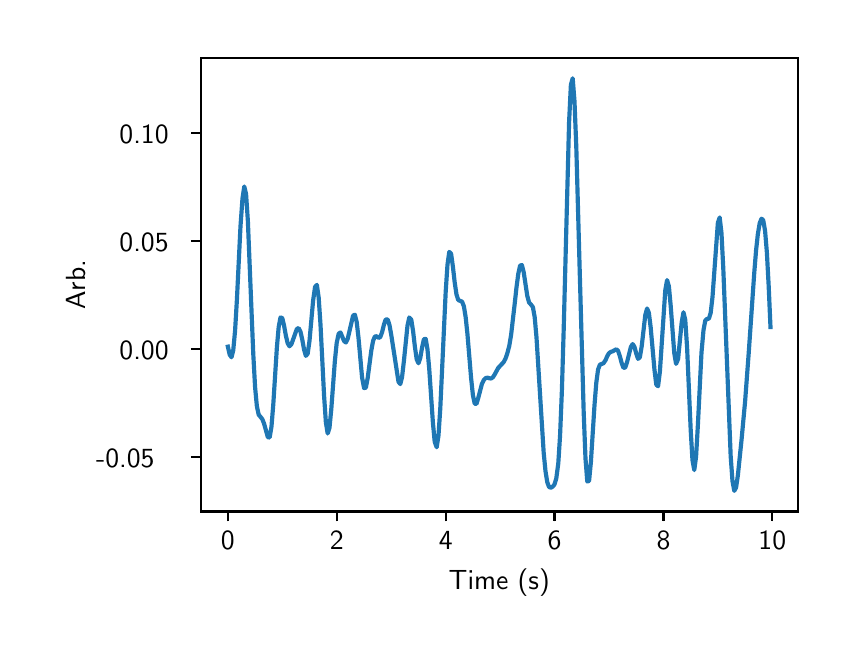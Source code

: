 \begingroup%
\makeatletter%
\begin{pgfpicture}%
\pgfpathrectangle{\pgfpointorigin}{\pgfqpoint{4.0in}{3.0in}}%
\pgfusepath{use as bounding box, clip}%
\begin{pgfscope}%
\pgfsetbuttcap%
\pgfsetmiterjoin%
\definecolor{currentfill}{rgb}{1.0,1.0,1.0}%
\pgfsetfillcolor{currentfill}%
\pgfsetlinewidth{0.0pt}%
\definecolor{currentstroke}{rgb}{1.0,1.0,1.0}%
\pgfsetstrokecolor{currentstroke}%
\pgfsetdash{}{0pt}%
\pgfpathmoveto{\pgfqpoint{0.0in}{0.0in}}%
\pgfpathlineto{\pgfqpoint{4.0in}{0.0in}}%
\pgfpathlineto{\pgfqpoint{4.0in}{3.0in}}%
\pgfpathlineto{\pgfqpoint{0.0in}{3.0in}}%
\pgfpathclose%
\pgfusepath{fill}%
\end{pgfscope}%
\begin{pgfscope}%
\pgfsetbuttcap%
\pgfsetmiterjoin%
\definecolor{currentfill}{rgb}{1.0,1.0,1.0}%
\pgfsetfillcolor{currentfill}%
\pgfsetlinewidth{0.0pt}%
\definecolor{currentstroke}{rgb}{0.0,0.0,0.0}%
\pgfsetstrokecolor{currentstroke}%
\pgfsetstrokeopacity{0.0}%
\pgfsetdash{}{0pt}%
\pgfpathmoveto{\pgfqpoint{0.865in}{0.581in}}%
\pgfpathlineto{\pgfqpoint{3.85in}{0.581in}}%
\pgfpathlineto{\pgfqpoint{3.85in}{2.85in}}%
\pgfpathlineto{\pgfqpoint{0.865in}{2.85in}}%
\pgfpathclose%
\pgfusepath{fill}%
\end{pgfscope}%
\begin{pgfscope}%
\pgfsetbuttcap%
\pgfsetroundjoin%
\definecolor{currentfill}{rgb}{0.0,0.0,0.0}%
\pgfsetfillcolor{currentfill}%
\pgfsetlinewidth{0.803pt}%
\definecolor{currentstroke}{rgb}{0.0,0.0,0.0}%
\pgfsetstrokecolor{currentstroke}%
\pgfsetdash{}{0pt}%
\pgfsys@defobject{currentmarker}{\pgfqpoint{0.0in}{-0.049in}}{\pgfqpoint{0.0in}{0.0in}}{%
\pgfpathmoveto{\pgfqpoint{0.0in}{0.0in}}%
\pgfpathlineto{\pgfqpoint{0.0in}{-0.049in}}%
\pgfusepath{stroke,fill}%
}%
\begin{pgfscope}%
\pgfsys@transformshift{1.001in}{0.581in}%
\pgfsys@useobject{currentmarker}{}%
\end{pgfscope}%
\end{pgfscope}%
\begin{pgfscope}%
\definecolor{textcolor}{rgb}{0.0,0.0,0.0}%
\pgfsetstrokecolor{textcolor}%
\pgfsetfillcolor{textcolor}%
\pgftext[x=1.001in,y=0.483in,,top]{\color{textcolor}\sffamily\fontsize{10.0}{12.0}\selectfont 0}%
\end{pgfscope}%
\begin{pgfscope}%
\pgfsetbuttcap%
\pgfsetroundjoin%
\definecolor{currentfill}{rgb}{0.0,0.0,0.0}%
\pgfsetfillcolor{currentfill}%
\pgfsetlinewidth{0.803pt}%
\definecolor{currentstroke}{rgb}{0.0,0.0,0.0}%
\pgfsetstrokecolor{currentstroke}%
\pgfsetdash{}{0pt}%
\pgfsys@defobject{currentmarker}{\pgfqpoint{0.0in}{-0.049in}}{\pgfqpoint{0.0in}{0.0in}}{%
\pgfpathmoveto{\pgfqpoint{0.0in}{0.0in}}%
\pgfpathlineto{\pgfqpoint{0.0in}{-0.049in}}%
\pgfusepath{stroke,fill}%
}%
\begin{pgfscope}%
\pgfsys@transformshift{1.545in}{0.581in}%
\pgfsys@useobject{currentmarker}{}%
\end{pgfscope}%
\end{pgfscope}%
\begin{pgfscope}%
\definecolor{textcolor}{rgb}{0.0,0.0,0.0}%
\pgfsetstrokecolor{textcolor}%
\pgfsetfillcolor{textcolor}%
\pgftext[x=1.545in,y=0.483in,,top]{\color{textcolor}\sffamily\fontsize{10.0}{12.0}\selectfont 2}%
\end{pgfscope}%
\begin{pgfscope}%
\pgfsetbuttcap%
\pgfsetroundjoin%
\definecolor{currentfill}{rgb}{0.0,0.0,0.0}%
\pgfsetfillcolor{currentfill}%
\pgfsetlinewidth{0.803pt}%
\definecolor{currentstroke}{rgb}{0.0,0.0,0.0}%
\pgfsetstrokecolor{currentstroke}%
\pgfsetdash{}{0pt}%
\pgfsys@defobject{currentmarker}{\pgfqpoint{0.0in}{-0.049in}}{\pgfqpoint{0.0in}{0.0in}}{%
\pgfpathmoveto{\pgfqpoint{0.0in}{0.0in}}%
\pgfpathlineto{\pgfqpoint{0.0in}{-0.049in}}%
\pgfusepath{stroke,fill}%
}%
\begin{pgfscope}%
\pgfsys@transformshift{2.09in}{0.581in}%
\pgfsys@useobject{currentmarker}{}%
\end{pgfscope}%
\end{pgfscope}%
\begin{pgfscope}%
\definecolor{textcolor}{rgb}{0.0,0.0,0.0}%
\pgfsetstrokecolor{textcolor}%
\pgfsetfillcolor{textcolor}%
\pgftext[x=2.09in,y=0.483in,,top]{\color{textcolor}\sffamily\fontsize{10.0}{12.0}\selectfont 4}%
\end{pgfscope}%
\begin{pgfscope}%
\pgfsetbuttcap%
\pgfsetroundjoin%
\definecolor{currentfill}{rgb}{0.0,0.0,0.0}%
\pgfsetfillcolor{currentfill}%
\pgfsetlinewidth{0.803pt}%
\definecolor{currentstroke}{rgb}{0.0,0.0,0.0}%
\pgfsetstrokecolor{currentstroke}%
\pgfsetdash{}{0pt}%
\pgfsys@defobject{currentmarker}{\pgfqpoint{0.0in}{-0.049in}}{\pgfqpoint{0.0in}{0.0in}}{%
\pgfpathmoveto{\pgfqpoint{0.0in}{0.0in}}%
\pgfpathlineto{\pgfqpoint{0.0in}{-0.049in}}%
\pgfusepath{stroke,fill}%
}%
\begin{pgfscope}%
\pgfsys@transformshift{2.634in}{0.581in}%
\pgfsys@useobject{currentmarker}{}%
\end{pgfscope}%
\end{pgfscope}%
\begin{pgfscope}%
\definecolor{textcolor}{rgb}{0.0,0.0,0.0}%
\pgfsetstrokecolor{textcolor}%
\pgfsetfillcolor{textcolor}%
\pgftext[x=2.634in,y=0.483in,,top]{\color{textcolor}\sffamily\fontsize{10.0}{12.0}\selectfont 6}%
\end{pgfscope}%
\begin{pgfscope}%
\pgfsetbuttcap%
\pgfsetroundjoin%
\definecolor{currentfill}{rgb}{0.0,0.0,0.0}%
\pgfsetfillcolor{currentfill}%
\pgfsetlinewidth{0.803pt}%
\definecolor{currentstroke}{rgb}{0.0,0.0,0.0}%
\pgfsetstrokecolor{currentstroke}%
\pgfsetdash{}{0pt}%
\pgfsys@defobject{currentmarker}{\pgfqpoint{0.0in}{-0.049in}}{\pgfqpoint{0.0in}{0.0in}}{%
\pgfpathmoveto{\pgfqpoint{0.0in}{0.0in}}%
\pgfpathlineto{\pgfqpoint{0.0in}{-0.049in}}%
\pgfusepath{stroke,fill}%
}%
\begin{pgfscope}%
\pgfsys@transformshift{3.179in}{0.581in}%
\pgfsys@useobject{currentmarker}{}%
\end{pgfscope}%
\end{pgfscope}%
\begin{pgfscope}%
\definecolor{textcolor}{rgb}{0.0,0.0,0.0}%
\pgfsetstrokecolor{textcolor}%
\pgfsetfillcolor{textcolor}%
\pgftext[x=3.179in,y=0.483in,,top]{\color{textcolor}\sffamily\fontsize{10.0}{12.0}\selectfont 8}%
\end{pgfscope}%
\begin{pgfscope}%
\pgfsetbuttcap%
\pgfsetroundjoin%
\definecolor{currentfill}{rgb}{0.0,0.0,0.0}%
\pgfsetfillcolor{currentfill}%
\pgfsetlinewidth{0.803pt}%
\definecolor{currentstroke}{rgb}{0.0,0.0,0.0}%
\pgfsetstrokecolor{currentstroke}%
\pgfsetdash{}{0pt}%
\pgfsys@defobject{currentmarker}{\pgfqpoint{0.0in}{-0.049in}}{\pgfqpoint{0.0in}{0.0in}}{%
\pgfpathmoveto{\pgfqpoint{0.0in}{0.0in}}%
\pgfpathlineto{\pgfqpoint{0.0in}{-0.049in}}%
\pgfusepath{stroke,fill}%
}%
\begin{pgfscope}%
\pgfsys@transformshift{3.723in}{0.581in}%
\pgfsys@useobject{currentmarker}{}%
\end{pgfscope}%
\end{pgfscope}%
\begin{pgfscope}%
\definecolor{textcolor}{rgb}{0.0,0.0,0.0}%
\pgfsetstrokecolor{textcolor}%
\pgfsetfillcolor{textcolor}%
\pgftext[x=3.723in,y=0.483in,,top]{\color{textcolor}\sffamily\fontsize{10.0}{12.0}\selectfont 10}%
\end{pgfscope}%
\begin{pgfscope}%
\definecolor{textcolor}{rgb}{0.0,0.0,0.0}%
\pgfsetstrokecolor{textcolor}%
\pgfsetfillcolor{textcolor}%
\pgftext[x=2.358in,y=0.293in,,top]{\color{textcolor}\sffamily\fontsize{10.0}{12.0}\selectfont Time (s)}%
\end{pgfscope}%
\begin{pgfscope}%
\pgfsetbuttcap%
\pgfsetroundjoin%
\definecolor{currentfill}{rgb}{0.0,0.0,0.0}%
\pgfsetfillcolor{currentfill}%
\pgfsetlinewidth{0.803pt}%
\definecolor{currentstroke}{rgb}{0.0,0.0,0.0}%
\pgfsetstrokecolor{currentstroke}%
\pgfsetdash{}{0pt}%
\pgfsys@defobject{currentmarker}{\pgfqpoint{-0.049in}{0.0in}}{\pgfqpoint{0.0in}{0.0in}}{%
\pgfpathmoveto{\pgfqpoint{0.0in}{0.0in}}%
\pgfpathlineto{\pgfqpoint{-0.049in}{0.0in}}%
\pgfusepath{stroke,fill}%
}%
\begin{pgfscope}%
\pgfsys@transformshift{0.865in}{0.854in}%
\pgfsys@useobject{currentmarker}{}%
\end{pgfscope}%
\end{pgfscope}%
\begin{pgfscope}%
\definecolor{textcolor}{rgb}{0.0,0.0,0.0}%
\pgfsetstrokecolor{textcolor}%
\pgfsetfillcolor{textcolor}%
\pgftext[x=0.342in, y=0.802in, left, base]{\color{textcolor}\sffamily\fontsize{10.0}{12.0}\selectfont −0.05}%
\end{pgfscope}%
\begin{pgfscope}%
\pgfsetbuttcap%
\pgfsetroundjoin%
\definecolor{currentfill}{rgb}{0.0,0.0,0.0}%
\pgfsetfillcolor{currentfill}%
\pgfsetlinewidth{0.803pt}%
\definecolor{currentstroke}{rgb}{0.0,0.0,0.0}%
\pgfsetstrokecolor{currentstroke}%
\pgfsetdash{}{0pt}%
\pgfsys@defobject{currentmarker}{\pgfqpoint{-0.049in}{0.0in}}{\pgfqpoint{0.0in}{0.0in}}{%
\pgfpathmoveto{\pgfqpoint{0.0in}{0.0in}}%
\pgfpathlineto{\pgfqpoint{-0.049in}{0.0in}}%
\pgfusepath{stroke,fill}%
}%
\begin{pgfscope}%
\pgfsys@transformshift{0.865in}{1.394in}%
\pgfsys@useobject{currentmarker}{}%
\end{pgfscope}%
\end{pgfscope}%
\begin{pgfscope}%
\definecolor{textcolor}{rgb}{0.0,0.0,0.0}%
\pgfsetstrokecolor{textcolor}%
\pgfsetfillcolor{textcolor}%
\pgftext[x=0.459in, y=1.341in, left, base]{\color{textcolor}\sffamily\fontsize{10.0}{12.0}\selectfont 0.00}%
\end{pgfscope}%
\begin{pgfscope}%
\pgfsetbuttcap%
\pgfsetroundjoin%
\definecolor{currentfill}{rgb}{0.0,0.0,0.0}%
\pgfsetfillcolor{currentfill}%
\pgfsetlinewidth{0.803pt}%
\definecolor{currentstroke}{rgb}{0.0,0.0,0.0}%
\pgfsetstrokecolor{currentstroke}%
\pgfsetdash{}{0pt}%
\pgfsys@defobject{currentmarker}{\pgfqpoint{-0.049in}{0.0in}}{\pgfqpoint{0.0in}{0.0in}}{%
\pgfpathmoveto{\pgfqpoint{0.0in}{0.0in}}%
\pgfpathlineto{\pgfqpoint{-0.049in}{0.0in}}%
\pgfusepath{stroke,fill}%
}%
\begin{pgfscope}%
\pgfsys@transformshift{0.865in}{1.934in}%
\pgfsys@useobject{currentmarker}{}%
\end{pgfscope}%
\end{pgfscope}%
\begin{pgfscope}%
\definecolor{textcolor}{rgb}{0.0,0.0,0.0}%
\pgfsetstrokecolor{textcolor}%
\pgfsetfillcolor{textcolor}%
\pgftext[x=0.459in, y=1.881in, left, base]{\color{textcolor}\sffamily\fontsize{10.0}{12.0}\selectfont 0.05}%
\end{pgfscope}%
\begin{pgfscope}%
\pgfsetbuttcap%
\pgfsetroundjoin%
\definecolor{currentfill}{rgb}{0.0,0.0,0.0}%
\pgfsetfillcolor{currentfill}%
\pgfsetlinewidth{0.803pt}%
\definecolor{currentstroke}{rgb}{0.0,0.0,0.0}%
\pgfsetstrokecolor{currentstroke}%
\pgfsetdash{}{0pt}%
\pgfsys@defobject{currentmarker}{\pgfqpoint{-0.049in}{0.0in}}{\pgfqpoint{0.0in}{0.0in}}{%
\pgfpathmoveto{\pgfqpoint{0.0in}{0.0in}}%
\pgfpathlineto{\pgfqpoint{-0.049in}{0.0in}}%
\pgfusepath{stroke,fill}%
}%
\begin{pgfscope}%
\pgfsys@transformshift{0.865in}{2.473in}%
\pgfsys@useobject{currentmarker}{}%
\end{pgfscope}%
\end{pgfscope}%
\begin{pgfscope}%
\definecolor{textcolor}{rgb}{0.0,0.0,0.0}%
\pgfsetstrokecolor{textcolor}%
\pgfsetfillcolor{textcolor}%
\pgftext[x=0.459in, y=2.42in, left, base]{\color{textcolor}\sffamily\fontsize{10.0}{12.0}\selectfont 0.10}%
\end{pgfscope}%
\begin{pgfscope}%
\definecolor{textcolor}{rgb}{0.0,0.0,0.0}%
\pgfsetstrokecolor{textcolor}%
\pgfsetfillcolor{textcolor}%
\pgftext[x=0.287in,y=1.715in,,bottom,rotate=90.0]{\color{textcolor}\sffamily\fontsize{10.0}{12.0}\selectfont Arb.}%
\end{pgfscope}%
\begin{pgfscope}%
\pgfpathrectangle{\pgfqpoint{0.865in}{0.581in}}{\pgfqpoint{2.985in}{2.269in}}%
\pgfusepath{clip}%
\pgfsetrectcap%
\pgfsetroundjoin%
\pgfsetlinewidth{1.506pt}%
\definecolor{currentstroke}{rgb}{0.122,0.467,0.706}%
\pgfsetstrokecolor{currentstroke}%
\pgfsetdash{}{0pt}%
\pgfpathmoveto{\pgfqpoint{1.001in}{1.405in}}%
\pgfpathlineto{\pgfqpoint{1.01in}{1.365in}}%
\pgfpathlineto{\pgfqpoint{1.019in}{1.352in}}%
\pgfpathlineto{\pgfqpoint{1.028in}{1.388in}}%
\pgfpathlineto{\pgfqpoint{1.037in}{1.485in}}%
\pgfpathlineto{\pgfqpoint{1.046in}{1.637in}}%
\pgfpathlineto{\pgfqpoint{1.064in}{2.006in}}%
\pgfpathlineto{\pgfqpoint{1.074in}{2.146in}}%
\pgfpathlineto{\pgfqpoint{1.083in}{2.206in}}%
\pgfpathlineto{\pgfqpoint{1.092in}{2.168in}}%
\pgfpathlineto{\pgfqpoint{1.101in}{2.033in}}%
\pgfpathlineto{\pgfqpoint{1.119in}{1.588in}}%
\pgfpathlineto{\pgfqpoint{1.128in}{1.368in}}%
\pgfpathlineto{\pgfqpoint{1.137in}{1.203in}}%
\pgfpathlineto{\pgfqpoint{1.146in}{1.107in}}%
\pgfpathlineto{\pgfqpoint{1.155in}{1.065in}}%
\pgfpathlineto{\pgfqpoint{1.173in}{1.043in}}%
\pgfpathlineto{\pgfqpoint{1.182in}{1.02in}}%
\pgfpathlineto{\pgfqpoint{1.201in}{0.952in}}%
\pgfpathlineto{\pgfqpoint{1.21in}{0.951in}}%
\pgfpathlineto{\pgfqpoint{1.219in}{1.005in}}%
\pgfpathlineto{\pgfqpoint{1.228in}{1.116in}}%
\pgfpathlineto{\pgfqpoint{1.246in}{1.401in}}%
\pgfpathlineto{\pgfqpoint{1.255in}{1.503in}}%
\pgfpathlineto{\pgfqpoint{1.264in}{1.551in}}%
\pgfpathlineto{\pgfqpoint{1.273in}{1.548in}}%
\pgfpathlineto{\pgfqpoint{1.282in}{1.51in}}%
\pgfpathlineto{\pgfqpoint{1.291in}{1.46in}}%
\pgfpathlineto{\pgfqpoint{1.3in}{1.422in}}%
\pgfpathlineto{\pgfqpoint{1.309in}{1.407in}}%
\pgfpathlineto{\pgfqpoint{1.319in}{1.418in}}%
\pgfpathlineto{\pgfqpoint{1.346in}{1.494in}}%
\pgfpathlineto{\pgfqpoint{1.355in}{1.498in}}%
\pgfpathlineto{\pgfqpoint{1.364in}{1.48in}}%
\pgfpathlineto{\pgfqpoint{1.373in}{1.44in}}%
\pgfpathlineto{\pgfqpoint{1.382in}{1.39in}}%
\pgfpathlineto{\pgfqpoint{1.391in}{1.359in}}%
\pgfpathlineto{\pgfqpoint{1.4in}{1.37in}}%
\pgfpathlineto{\pgfqpoint{1.409in}{1.433in}}%
\pgfpathlineto{\pgfqpoint{1.427in}{1.634in}}%
\pgfpathlineto{\pgfqpoint{1.437in}{1.704in}}%
\pgfpathlineto{\pgfqpoint{1.446in}{1.714in}}%
\pgfpathlineto{\pgfqpoint{1.455in}{1.65in}}%
\pgfpathlineto{\pgfqpoint{1.464in}{1.517in}}%
\pgfpathlineto{\pgfqpoint{1.482in}{1.16in}}%
\pgfpathlineto{\pgfqpoint{1.491in}{1.026in}}%
\pgfpathlineto{\pgfqpoint{1.5in}{0.971in}}%
\pgfpathlineto{\pgfqpoint{1.509in}{0.999in}}%
\pgfpathlineto{\pgfqpoint{1.518in}{1.092in}}%
\pgfpathlineto{\pgfqpoint{1.536in}{1.334in}}%
\pgfpathlineto{\pgfqpoint{1.545in}{1.423in}}%
\pgfpathlineto{\pgfqpoint{1.555in}{1.47in}}%
\pgfpathlineto{\pgfqpoint{1.564in}{1.476in}}%
\pgfpathlineto{\pgfqpoint{1.582in}{1.433in}}%
\pgfpathlineto{\pgfqpoint{1.591in}{1.426in}}%
\pgfpathlineto{\pgfqpoint{1.6in}{1.444in}}%
\pgfpathlineto{\pgfqpoint{1.627in}{1.56in}}%
\pgfpathlineto{\pgfqpoint{1.636in}{1.565in}}%
\pgfpathlineto{\pgfqpoint{1.645in}{1.529in}}%
\pgfpathlineto{\pgfqpoint{1.654in}{1.45in}}%
\pgfpathlineto{\pgfqpoint{1.672in}{1.251in}}%
\pgfpathlineto{\pgfqpoint{1.682in}{1.198in}}%
\pgfpathlineto{\pgfqpoint{1.691in}{1.2in}}%
\pgfpathlineto{\pgfqpoint{1.7in}{1.248in}}%
\pgfpathlineto{\pgfqpoint{1.718in}{1.385in}}%
\pgfpathlineto{\pgfqpoint{1.727in}{1.434in}}%
\pgfpathlineto{\pgfqpoint{1.736in}{1.456in}}%
\pgfpathlineto{\pgfqpoint{1.745in}{1.457in}}%
\pgfpathlineto{\pgfqpoint{1.754in}{1.449in}}%
\pgfpathlineto{\pgfqpoint{1.763in}{1.453in}}%
\pgfpathlineto{\pgfqpoint{1.772in}{1.477in}}%
\pgfpathlineto{\pgfqpoint{1.781in}{1.514in}}%
\pgfpathlineto{\pgfqpoint{1.79in}{1.541in}}%
\pgfpathlineto{\pgfqpoint{1.8in}{1.541in}}%
\pgfpathlineto{\pgfqpoint{1.809in}{1.513in}}%
\pgfpathlineto{\pgfqpoint{1.818in}{1.463in}}%
\pgfpathlineto{\pgfqpoint{1.854in}{1.23in}}%
\pgfpathlineto{\pgfqpoint{1.863in}{1.218in}}%
\pgfpathlineto{\pgfqpoint{1.872in}{1.254in}}%
\pgfpathlineto{\pgfqpoint{1.881in}{1.332in}}%
\pgfpathlineto{\pgfqpoint{1.899in}{1.51in}}%
\pgfpathlineto{\pgfqpoint{1.908in}{1.551in}}%
\pgfpathlineto{\pgfqpoint{1.918in}{1.54in}}%
\pgfpathlineto{\pgfqpoint{1.927in}{1.483in}}%
\pgfpathlineto{\pgfqpoint{1.936in}{1.405in}}%
\pgfpathlineto{\pgfqpoint{1.945in}{1.342in}}%
\pgfpathlineto{\pgfqpoint{1.954in}{1.322in}}%
\pgfpathlineto{\pgfqpoint{1.963in}{1.349in}}%
\pgfpathlineto{\pgfqpoint{1.972in}{1.401in}}%
\pgfpathlineto{\pgfqpoint{1.981in}{1.442in}}%
\pgfpathlineto{\pgfqpoint{1.99in}{1.444in}}%
\pgfpathlineto{\pgfqpoint{1.999in}{1.392in}}%
\pgfpathlineto{\pgfqpoint{2.008in}{1.291in}}%
\pgfpathlineto{\pgfqpoint{2.026in}{1.027in}}%
\pgfpathlineto{\pgfqpoint{2.035in}{0.93in}}%
\pgfpathlineto{\pgfqpoint{2.045in}{0.902in}}%
\pgfpathlineto{\pgfqpoint{2.054in}{0.96in}}%
\pgfpathlineto{\pgfqpoint{2.063in}{1.096in}}%
\pgfpathlineto{\pgfqpoint{2.09in}{1.678in}}%
\pgfpathlineto{\pgfqpoint{2.099in}{1.815in}}%
\pgfpathlineto{\pgfqpoint{2.108in}{1.879in}}%
\pgfpathlineto{\pgfqpoint{2.117in}{1.87in}}%
\pgfpathlineto{\pgfqpoint{2.126in}{1.806in}}%
\pgfpathlineto{\pgfqpoint{2.135in}{1.727in}}%
\pgfpathlineto{\pgfqpoint{2.144in}{1.666in}}%
\pgfpathlineto{\pgfqpoint{2.153in}{1.638in}}%
\pgfpathlineto{\pgfqpoint{2.172in}{1.63in}}%
\pgfpathlineto{\pgfqpoint{2.181in}{1.607in}}%
\pgfpathlineto{\pgfqpoint{2.19in}{1.552in}}%
\pgfpathlineto{\pgfqpoint{2.199in}{1.466in}}%
\pgfpathlineto{\pgfqpoint{2.217in}{1.249in}}%
\pgfpathlineto{\pgfqpoint{2.226in}{1.164in}}%
\pgfpathlineto{\pgfqpoint{2.235in}{1.12in}}%
\pgfpathlineto{\pgfqpoint{2.244in}{1.119in}}%
\pgfpathlineto{\pgfqpoint{2.253in}{1.149in}}%
\pgfpathlineto{\pgfqpoint{2.271in}{1.218in}}%
\pgfpathlineto{\pgfqpoint{2.281in}{1.239in}}%
\pgfpathlineto{\pgfqpoint{2.29in}{1.248in}}%
\pgfpathlineto{\pgfqpoint{2.299in}{1.25in}}%
\pgfpathlineto{\pgfqpoint{2.308in}{1.247in}}%
\pgfpathlineto{\pgfqpoint{2.317in}{1.246in}}%
\pgfpathlineto{\pgfqpoint{2.326in}{1.252in}}%
\pgfpathlineto{\pgfqpoint{2.335in}{1.266in}}%
\pgfpathlineto{\pgfqpoint{2.353in}{1.299in}}%
\pgfpathlineto{\pgfqpoint{2.38in}{1.328in}}%
\pgfpathlineto{\pgfqpoint{2.389in}{1.345in}}%
\pgfpathlineto{\pgfqpoint{2.398in}{1.371in}}%
\pgfpathlineto{\pgfqpoint{2.408in}{1.409in}}%
\pgfpathlineto{\pgfqpoint{2.417in}{1.463in}}%
\pgfpathlineto{\pgfqpoint{2.435in}{1.619in}}%
\pgfpathlineto{\pgfqpoint{2.444in}{1.701in}}%
\pgfpathlineto{\pgfqpoint{2.453in}{1.769in}}%
\pgfpathlineto{\pgfqpoint{2.462in}{1.81in}}%
\pgfpathlineto{\pgfqpoint{2.471in}{1.813in}}%
\pgfpathlineto{\pgfqpoint{2.48in}{1.778in}}%
\pgfpathlineto{\pgfqpoint{2.498in}{1.659in}}%
\pgfpathlineto{\pgfqpoint{2.507in}{1.626in}}%
\pgfpathlineto{\pgfqpoint{2.516in}{1.616in}}%
\pgfpathlineto{\pgfqpoint{2.526in}{1.603in}}%
\pgfpathlineto{\pgfqpoint{2.535in}{1.553in}}%
\pgfpathlineto{\pgfqpoint{2.544in}{1.452in}}%
\pgfpathlineto{\pgfqpoint{2.58in}{0.875in}}%
\pgfpathlineto{\pgfqpoint{2.589in}{0.783in}}%
\pgfpathlineto{\pgfqpoint{2.598in}{0.727in}}%
\pgfpathlineto{\pgfqpoint{2.607in}{0.703in}}%
\pgfpathlineto{\pgfqpoint{2.616in}{0.7in}}%
\pgfpathlineto{\pgfqpoint{2.625in}{0.705in}}%
\pgfpathlineto{\pgfqpoint{2.634in}{0.716in}}%
\pgfpathlineto{\pgfqpoint{2.643in}{0.746in}}%
\pgfpathlineto{\pgfqpoint{2.653in}{0.821in}}%
\pgfpathlineto{\pgfqpoint{2.662in}{0.962in}}%
\pgfpathlineto{\pgfqpoint{2.671in}{1.184in}}%
\pgfpathlineto{\pgfqpoint{2.68in}{1.488in}}%
\pgfpathlineto{\pgfqpoint{2.707in}{2.527in}}%
\pgfpathlineto{\pgfqpoint{2.716in}{2.714in}}%
\pgfpathlineto{\pgfqpoint{2.725in}{2.747in}}%
\pgfpathlineto{\pgfqpoint{2.734in}{2.633in}}%
\pgfpathlineto{\pgfqpoint{2.743in}{2.406in}}%
\pgfpathlineto{\pgfqpoint{2.761in}{1.753in}}%
\pgfpathlineto{\pgfqpoint{2.78in}{1.079in}}%
\pgfpathlineto{\pgfqpoint{2.789in}{0.846in}}%
\pgfpathlineto{\pgfqpoint{2.798in}{0.731in}}%
\pgfpathlineto{\pgfqpoint{2.807in}{0.734in}}%
\pgfpathlineto{\pgfqpoint{2.816in}{0.827in}}%
\pgfpathlineto{\pgfqpoint{2.834in}{1.111in}}%
\pgfpathlineto{\pgfqpoint{2.843in}{1.224in}}%
\pgfpathlineto{\pgfqpoint{2.852in}{1.291in}}%
\pgfpathlineto{\pgfqpoint{2.861in}{1.315in}}%
\pgfpathlineto{\pgfqpoint{2.879in}{1.322in}}%
\pgfpathlineto{\pgfqpoint{2.889in}{1.337in}}%
\pgfpathlineto{\pgfqpoint{2.898in}{1.358in}}%
\pgfpathlineto{\pgfqpoint{2.907in}{1.373in}}%
\pgfpathlineto{\pgfqpoint{2.916in}{1.379in}}%
\pgfpathlineto{\pgfqpoint{2.925in}{1.382in}}%
\pgfpathlineto{\pgfqpoint{2.943in}{1.392in}}%
\pgfpathlineto{\pgfqpoint{2.952in}{1.384in}}%
\pgfpathlineto{\pgfqpoint{2.961in}{1.357in}}%
\pgfpathlineto{\pgfqpoint{2.97in}{1.323in}}%
\pgfpathlineto{\pgfqpoint{2.979in}{1.299in}}%
\pgfpathlineto{\pgfqpoint{2.988in}{1.301in}}%
\pgfpathlineto{\pgfqpoint{2.997in}{1.328in}}%
\pgfpathlineto{\pgfqpoint{3.016in}{1.404in}}%
\pgfpathlineto{\pgfqpoint{3.025in}{1.418in}}%
\pgfpathlineto{\pgfqpoint{3.034in}{1.404in}}%
\pgfpathlineto{\pgfqpoint{3.043in}{1.37in}}%
\pgfpathlineto{\pgfqpoint{3.052in}{1.344in}}%
\pgfpathlineto{\pgfqpoint{3.061in}{1.352in}}%
\pgfpathlineto{\pgfqpoint{3.07in}{1.406in}}%
\pgfpathlineto{\pgfqpoint{3.088in}{1.563in}}%
\pgfpathlineto{\pgfqpoint{3.097in}{1.596in}}%
\pgfpathlineto{\pgfqpoint{3.106in}{1.574in}}%
\pgfpathlineto{\pgfqpoint{3.115in}{1.501in}}%
\pgfpathlineto{\pgfqpoint{3.134in}{1.289in}}%
\pgfpathlineto{\pgfqpoint{3.143in}{1.215in}}%
\pgfpathlineto{\pgfqpoint{3.152in}{1.207in}}%
\pgfpathlineto{\pgfqpoint{3.161in}{1.279in}}%
\pgfpathlineto{\pgfqpoint{3.188in}{1.687in}}%
\pgfpathlineto{\pgfqpoint{3.197in}{1.738in}}%
\pgfpathlineto{\pgfqpoint{3.206in}{1.707in}}%
\pgfpathlineto{\pgfqpoint{3.215in}{1.61in}}%
\pgfpathlineto{\pgfqpoint{3.233in}{1.372in}}%
\pgfpathlineto{\pgfqpoint{3.242in}{1.319in}}%
\pgfpathlineto{\pgfqpoint{3.252in}{1.343in}}%
\pgfpathlineto{\pgfqpoint{3.27in}{1.526in}}%
\pgfpathlineto{\pgfqpoint{3.279in}{1.577in}}%
\pgfpathlineto{\pgfqpoint{3.288in}{1.538in}}%
\pgfpathlineto{\pgfqpoint{3.297in}{1.402in}}%
\pgfpathlineto{\pgfqpoint{3.315in}{0.99in}}%
\pgfpathlineto{\pgfqpoint{3.324in}{0.837in}}%
\pgfpathlineto{\pgfqpoint{3.333in}{0.788in}}%
\pgfpathlineto{\pgfqpoint{3.342in}{0.856in}}%
\pgfpathlineto{\pgfqpoint{3.351in}{1.013in}}%
\pgfpathlineto{\pgfqpoint{3.369in}{1.375in}}%
\pgfpathlineto{\pgfqpoint{3.379in}{1.487in}}%
\pgfpathlineto{\pgfqpoint{3.388in}{1.536in}}%
\pgfpathlineto{\pgfqpoint{3.397in}{1.544in}}%
\pgfpathlineto{\pgfqpoint{3.406in}{1.545in}}%
\pgfpathlineto{\pgfqpoint{3.415in}{1.574in}}%
\pgfpathlineto{\pgfqpoint{3.424in}{1.652in}}%
\pgfpathlineto{\pgfqpoint{3.451in}{2.025in}}%
\pgfpathlineto{\pgfqpoint{3.46in}{2.051in}}%
\pgfpathlineto{\pgfqpoint{3.469in}{1.973in}}%
\pgfpathlineto{\pgfqpoint{3.478in}{1.797in}}%
\pgfpathlineto{\pgfqpoint{3.515in}{0.857in}}%
\pgfpathlineto{\pgfqpoint{3.524in}{0.733in}}%
\pgfpathlineto{\pgfqpoint{3.533in}{0.684in}}%
\pgfpathlineto{\pgfqpoint{3.542in}{0.701in}}%
\pgfpathlineto{\pgfqpoint{3.551in}{0.762in}}%
\pgfpathlineto{\pgfqpoint{3.569in}{0.936in}}%
\pgfpathlineto{\pgfqpoint{3.587in}{1.13in}}%
\pgfpathlineto{\pgfqpoint{3.605in}{1.371in}}%
\pgfpathlineto{\pgfqpoint{3.633in}{1.776in}}%
\pgfpathlineto{\pgfqpoint{3.642in}{1.887in}}%
\pgfpathlineto{\pgfqpoint{3.651in}{1.969in}}%
\pgfpathlineto{\pgfqpoint{3.66in}{2.022in}}%
\pgfpathlineto{\pgfqpoint{3.669in}{2.045in}}%
\pgfpathlineto{\pgfqpoint{3.678in}{2.036in}}%
\pgfpathlineto{\pgfqpoint{3.687in}{1.984in}}%
\pgfpathlineto{\pgfqpoint{3.696in}{1.876in}}%
\pgfpathlineto{\pgfqpoint{3.705in}{1.708in}}%
\pgfpathlineto{\pgfqpoint{3.714in}{1.503in}}%
\pgfpathlineto{\pgfqpoint{3.714in}{1.503in}}%
\pgfusepath{stroke}%
\end{pgfscope}%
\begin{pgfscope}%
\pgfsetrectcap%
\pgfsetmiterjoin%
\pgfsetlinewidth{0.803pt}%
\definecolor{currentstroke}{rgb}{0.0,0.0,0.0}%
\pgfsetstrokecolor{currentstroke}%
\pgfsetdash{}{0pt}%
\pgfpathmoveto{\pgfqpoint{0.865in}{0.581in}}%
\pgfpathlineto{\pgfqpoint{0.865in}{2.85in}}%
\pgfusepath{stroke}%
\end{pgfscope}%
\begin{pgfscope}%
\pgfsetrectcap%
\pgfsetmiterjoin%
\pgfsetlinewidth{0.803pt}%
\definecolor{currentstroke}{rgb}{0.0,0.0,0.0}%
\pgfsetstrokecolor{currentstroke}%
\pgfsetdash{}{0pt}%
\pgfpathmoveto{\pgfqpoint{3.85in}{0.581in}}%
\pgfpathlineto{\pgfqpoint{3.85in}{2.85in}}%
\pgfusepath{stroke}%
\end{pgfscope}%
\begin{pgfscope}%
\pgfsetrectcap%
\pgfsetmiterjoin%
\pgfsetlinewidth{0.803pt}%
\definecolor{currentstroke}{rgb}{0.0,0.0,0.0}%
\pgfsetstrokecolor{currentstroke}%
\pgfsetdash{}{0pt}%
\pgfpathmoveto{\pgfqpoint{0.865in}{0.581in}}%
\pgfpathlineto{\pgfqpoint{3.85in}{0.581in}}%
\pgfusepath{stroke}%
\end{pgfscope}%
\begin{pgfscope}%
\pgfsetrectcap%
\pgfsetmiterjoin%
\pgfsetlinewidth{0.803pt}%
\definecolor{currentstroke}{rgb}{0.0,0.0,0.0}%
\pgfsetstrokecolor{currentstroke}%
\pgfsetdash{}{0pt}%
\pgfpathmoveto{\pgfqpoint{0.865in}{2.85in}}%
\pgfpathlineto{\pgfqpoint{3.85in}{2.85in}}%
\pgfusepath{stroke}%
\end{pgfscope}%
\end{pgfpicture}%
\makeatother%
\endgroup%
